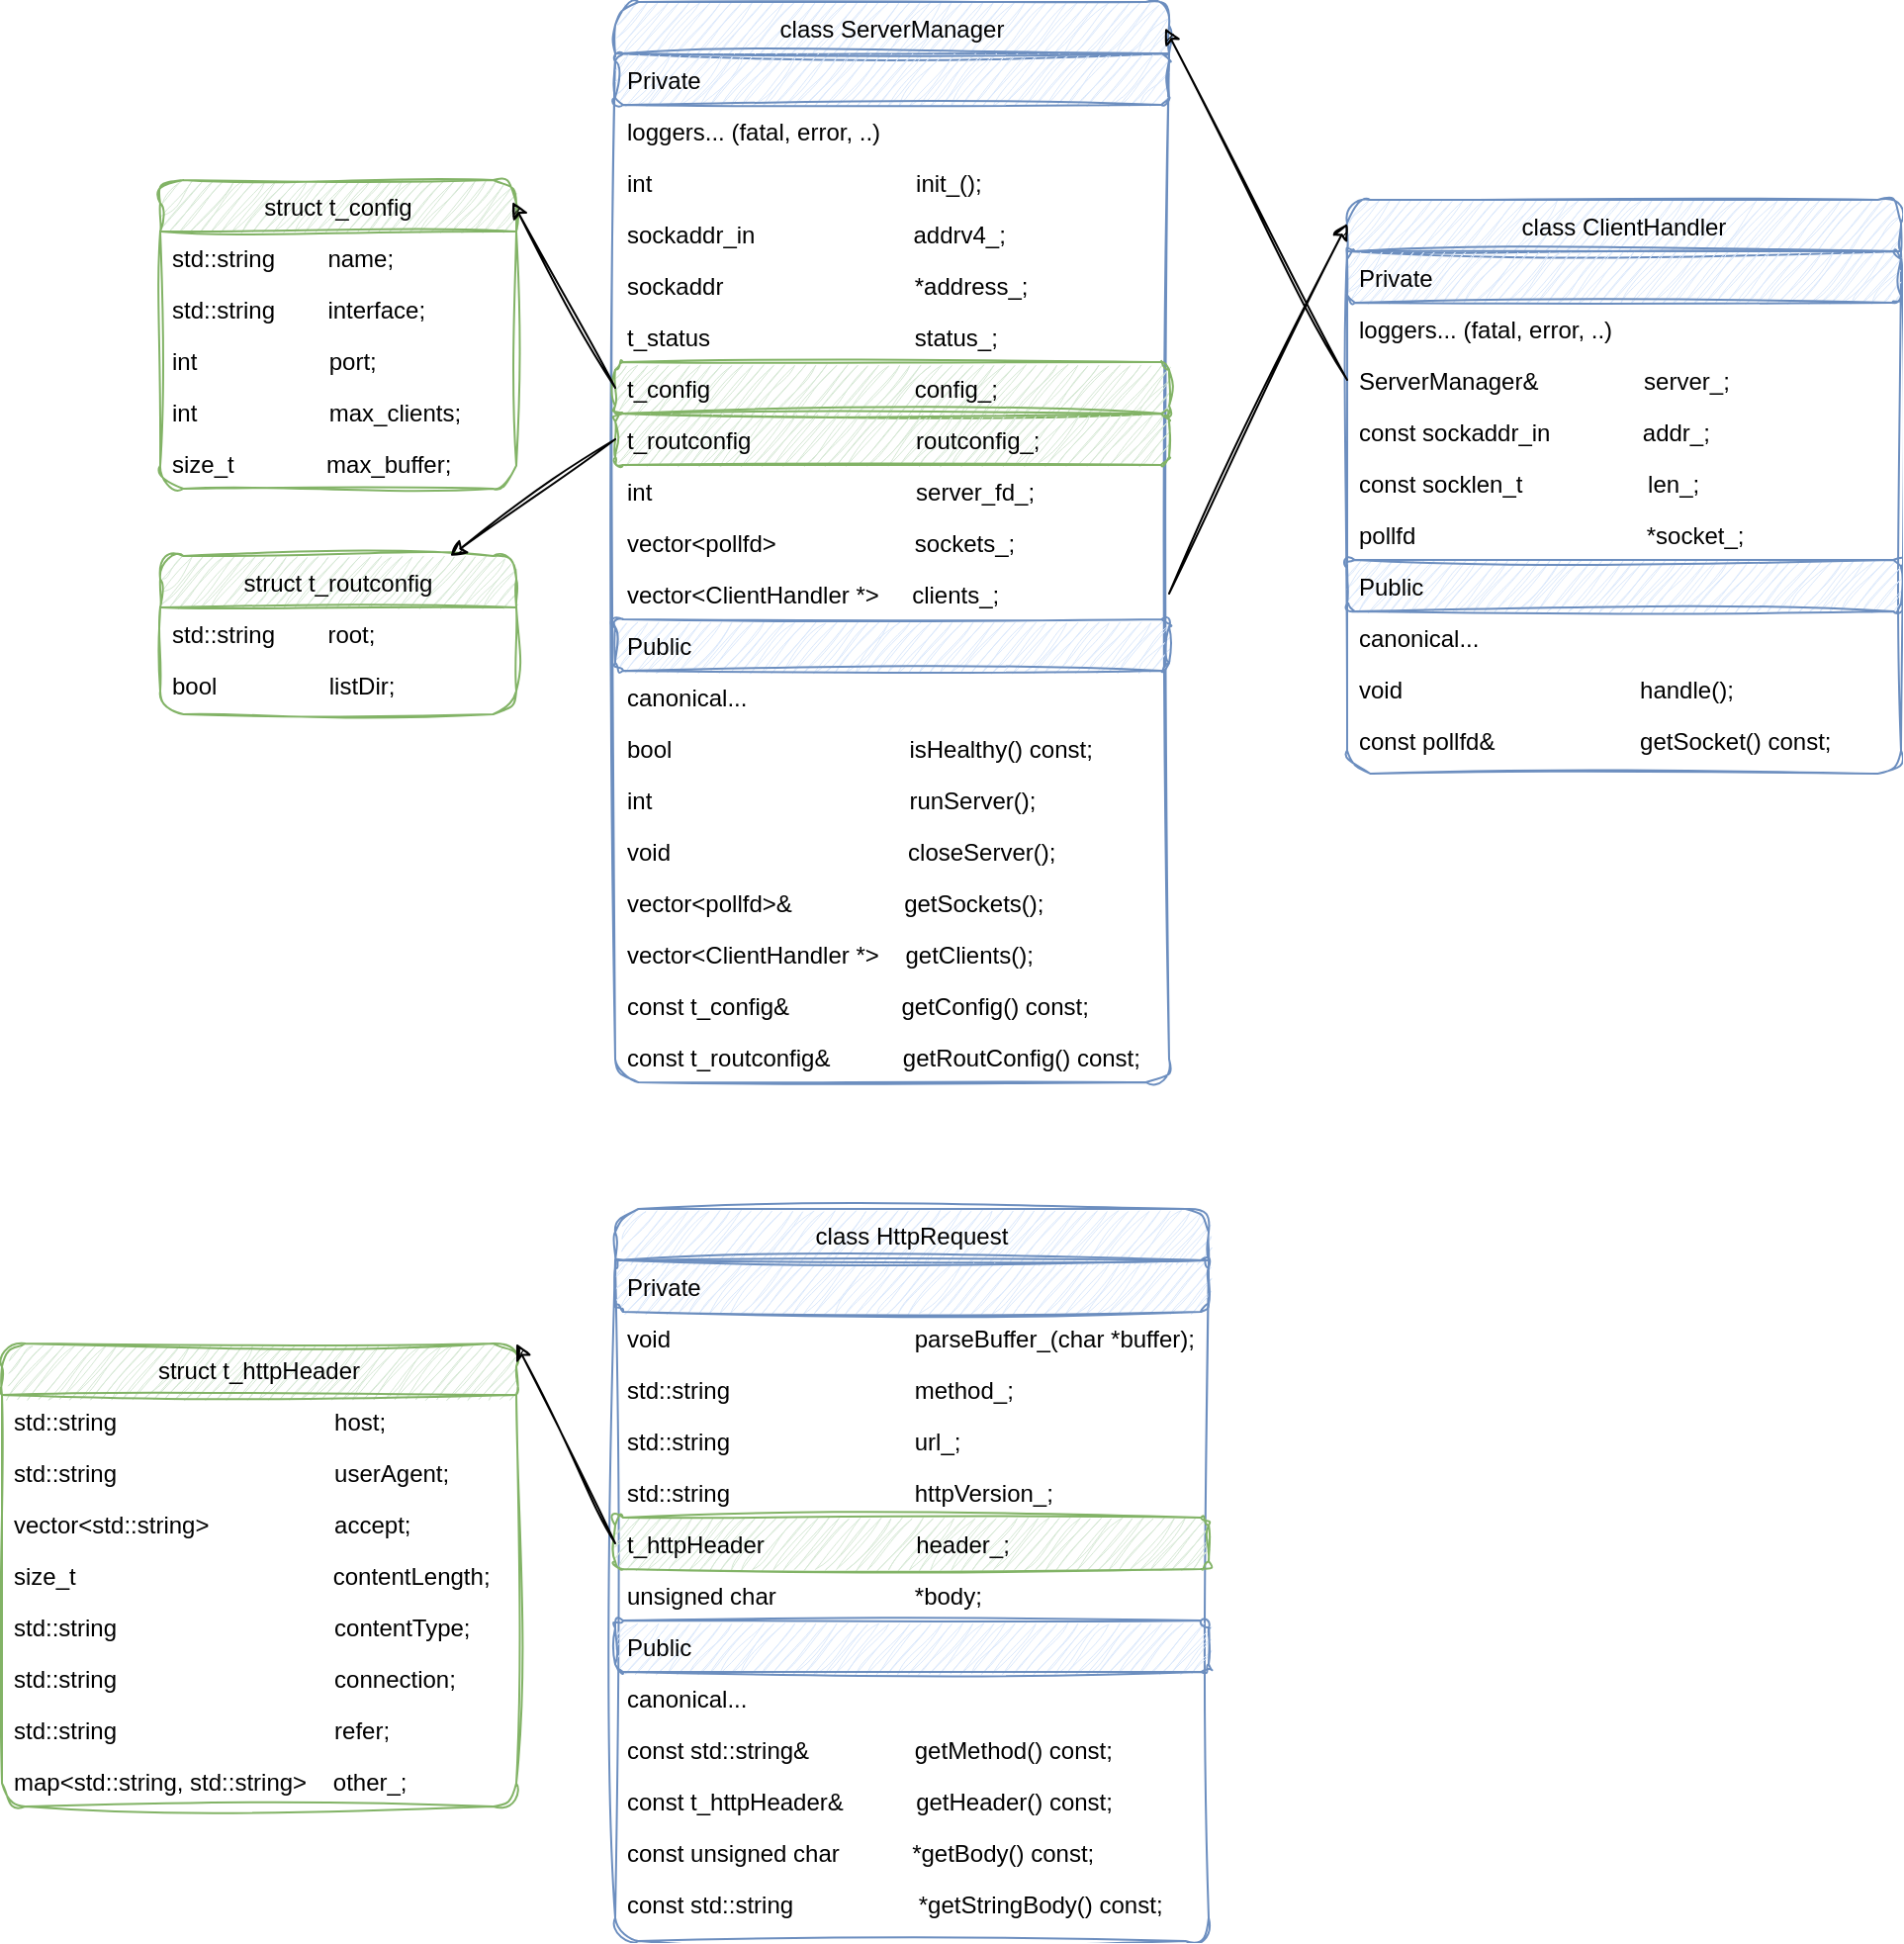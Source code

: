 <mxfile version="25.0.3">
  <diagram id="C5RBs43oDa-KdzZeNtuy" name="Page-1">
    <mxGraphModel dx="1368" dy="1107" grid="1" gridSize="10" guides="1" tooltips="1" connect="1" arrows="1" fold="1" page="1" pageScale="1" pageWidth="827" pageHeight="1169" math="0" shadow="0">
      <root>
        <mxCell id="WIyWlLk6GJQsqaUBKTNV-0" />
        <mxCell id="WIyWlLk6GJQsqaUBKTNV-1" parent="WIyWlLk6GJQsqaUBKTNV-0" />
        <mxCell id="zkfFHV4jXpPFQw0GAbJ--17" value="class ServerManager" style="swimlane;fontStyle=0;align=center;verticalAlign=top;childLayout=stackLayout;horizontal=1;startSize=26;horizontalStack=0;resizeParent=1;resizeLast=0;collapsible=1;marginBottom=0;rounded=1;shadow=0;strokeWidth=1;fillColor=#dae8fc;strokeColor=#6c8ebf;sketch=1;curveFitting=1;jiggle=2;" parent="WIyWlLk6GJQsqaUBKTNV-1" vertex="1">
          <mxGeometry x="370" y="30" width="280" height="546" as="geometry">
            <mxRectangle x="550" y="140" width="160" height="26" as="alternateBounds" />
          </mxGeometry>
        </mxCell>
        <mxCell id="zkfFHV4jXpPFQw0GAbJ--18" value="Private" style="text;align=left;verticalAlign=top;spacingLeft=4;spacingRight=4;overflow=hidden;rotatable=0;points=[[0,0.5],[1,0.5]];portConstraint=eastwest;fillColor=#dae8fc;strokeColor=#6c8ebf;sketch=1;curveFitting=1;jiggle=2;rounded=1;" parent="zkfFHV4jXpPFQw0GAbJ--17" vertex="1">
          <mxGeometry y="26" width="280" height="26" as="geometry" />
        </mxCell>
        <mxCell id="zkfFHV4jXpPFQw0GAbJ--19" value="loggers... (fatal, error, ..)" style="text;align=left;verticalAlign=top;spacingLeft=4;spacingRight=4;overflow=hidden;rotatable=0;points=[[0,0.5],[1,0.5]];portConstraint=eastwest;rounded=1;shadow=0;html=0;sketch=1;curveFitting=1;jiggle=2;" parent="zkfFHV4jXpPFQw0GAbJ--17" vertex="1">
          <mxGeometry y="52" width="280" height="26" as="geometry" />
        </mxCell>
        <mxCell id="zkfFHV4jXpPFQw0GAbJ--20" value="int                                        init_();" style="text;align=left;verticalAlign=top;spacingLeft=4;spacingRight=4;overflow=hidden;rotatable=0;points=[[0,0.5],[1,0.5]];portConstraint=eastwest;rounded=1;shadow=0;html=0;sketch=1;curveFitting=1;jiggle=2;" parent="zkfFHV4jXpPFQw0GAbJ--17" vertex="1">
          <mxGeometry y="78" width="280" height="26" as="geometry" />
        </mxCell>
        <mxCell id="zkfFHV4jXpPFQw0GAbJ--21" value="sockaddr_in                        addrv4_;" style="text;align=left;verticalAlign=top;spacingLeft=4;spacingRight=4;overflow=hidden;rotatable=0;points=[[0,0.5],[1,0.5]];portConstraint=eastwest;rounded=1;shadow=0;html=0;sketch=1;curveFitting=1;jiggle=2;" parent="zkfFHV4jXpPFQw0GAbJ--17" vertex="1">
          <mxGeometry y="104" width="280" height="26" as="geometry" />
        </mxCell>
        <mxCell id="zkfFHV4jXpPFQw0GAbJ--22" value="sockaddr                             *address_;" style="text;align=left;verticalAlign=top;spacingLeft=4;spacingRight=4;overflow=hidden;rotatable=0;points=[[0,0.5],[1,0.5]];portConstraint=eastwest;rounded=1;shadow=0;html=0;sketch=1;curveFitting=1;jiggle=2;" parent="zkfFHV4jXpPFQw0GAbJ--17" vertex="1">
          <mxGeometry y="130" width="280" height="26" as="geometry" />
        </mxCell>
        <mxCell id="pt8pcWJZ4zhVQiggrLXj-0" value="t_status                               status_;" style="text;align=left;verticalAlign=top;spacingLeft=4;spacingRight=4;overflow=hidden;rotatable=0;points=[[0,0.5],[1,0.5]];portConstraint=eastwest;rounded=1;shadow=0;html=0;sketch=1;curveFitting=1;jiggle=2;" vertex="1" parent="zkfFHV4jXpPFQw0GAbJ--17">
          <mxGeometry y="156" width="280" height="26" as="geometry" />
        </mxCell>
        <mxCell id="pt8pcWJZ4zhVQiggrLXj-1" value="t_config                               config_;" style="text;align=left;verticalAlign=top;spacingLeft=4;spacingRight=4;overflow=hidden;rotatable=0;points=[[0,0.5],[1,0.5]];portConstraint=eastwest;rounded=1;shadow=0;html=0;fillColor=#d5e8d4;strokeColor=#82b366;sketch=1;curveFitting=1;jiggle=2;" vertex="1" parent="zkfFHV4jXpPFQw0GAbJ--17">
          <mxGeometry y="182" width="280" height="26" as="geometry" />
        </mxCell>
        <mxCell id="pt8pcWJZ4zhVQiggrLXj-2" value="t_routconfig                         routconfig_;" style="text;align=left;verticalAlign=top;spacingLeft=4;spacingRight=4;overflow=hidden;rotatable=0;points=[[0,0.5],[1,0.5]];portConstraint=eastwest;rounded=1;shadow=0;html=0;fillColor=#d5e8d4;strokeColor=#82b366;sketch=1;curveFitting=1;jiggle=2;" vertex="1" parent="zkfFHV4jXpPFQw0GAbJ--17">
          <mxGeometry y="208" width="280" height="26" as="geometry" />
        </mxCell>
        <mxCell id="pt8pcWJZ4zhVQiggrLXj-3" value="int                                        server_fd_;" style="text;align=left;verticalAlign=top;spacingLeft=4;spacingRight=4;overflow=hidden;rotatable=0;points=[[0,0.5],[1,0.5]];portConstraint=eastwest;rounded=1;shadow=0;html=0;sketch=1;curveFitting=1;jiggle=2;" vertex="1" parent="zkfFHV4jXpPFQw0GAbJ--17">
          <mxGeometry y="234" width="280" height="26" as="geometry" />
        </mxCell>
        <mxCell id="pt8pcWJZ4zhVQiggrLXj-4" value="vector&lt;pollfd&gt;                     sockets_;" style="text;align=left;verticalAlign=top;spacingLeft=4;spacingRight=4;overflow=hidden;rotatable=0;points=[[0,0.5],[1,0.5]];portConstraint=eastwest;rounded=1;shadow=0;html=0;sketch=1;curveFitting=1;jiggle=2;" vertex="1" parent="zkfFHV4jXpPFQw0GAbJ--17">
          <mxGeometry y="260" width="280" height="26" as="geometry" />
        </mxCell>
        <mxCell id="pt8pcWJZ4zhVQiggrLXj-5" value="vector&lt;ClientHandler *&gt;     clients_;" style="text;align=left;verticalAlign=top;spacingLeft=4;spacingRight=4;overflow=hidden;rotatable=0;points=[[0,0.5],[1,0.5]];portConstraint=eastwest;rounded=1;shadow=0;html=0;sketch=1;curveFitting=1;jiggle=2;" vertex="1" parent="zkfFHV4jXpPFQw0GAbJ--17">
          <mxGeometry y="286" width="280" height="26" as="geometry" />
        </mxCell>
        <mxCell id="zkfFHV4jXpPFQw0GAbJ--24" value="Public" style="text;align=left;verticalAlign=top;spacingLeft=4;spacingRight=4;overflow=hidden;rotatable=0;points=[[0,0.5],[1,0.5]];portConstraint=eastwest;fillColor=#dae8fc;strokeColor=#6c8ebf;sketch=1;curveFitting=1;jiggle=2;rounded=1;" parent="zkfFHV4jXpPFQw0GAbJ--17" vertex="1">
          <mxGeometry y="312" width="280" height="26" as="geometry" />
        </mxCell>
        <mxCell id="zkfFHV4jXpPFQw0GAbJ--25" value="canonical..." style="text;align=left;verticalAlign=top;spacingLeft=4;spacingRight=4;overflow=hidden;rotatable=0;points=[[0,0.5],[1,0.5]];portConstraint=eastwest;sketch=1;curveFitting=1;jiggle=2;rounded=1;" parent="zkfFHV4jXpPFQw0GAbJ--17" vertex="1">
          <mxGeometry y="338" width="280" height="26" as="geometry" />
        </mxCell>
        <mxCell id="pt8pcWJZ4zhVQiggrLXj-6" value="bool                                    isHealthy() const;" style="text;align=left;verticalAlign=top;spacingLeft=4;spacingRight=4;overflow=hidden;rotatable=0;points=[[0,0.5],[1,0.5]];portConstraint=eastwest;sketch=1;curveFitting=1;jiggle=2;rounded=1;" vertex="1" parent="zkfFHV4jXpPFQw0GAbJ--17">
          <mxGeometry y="364" width="280" height="26" as="geometry" />
        </mxCell>
        <mxCell id="pt8pcWJZ4zhVQiggrLXj-7" value="int                                       runServer();" style="text;align=left;verticalAlign=top;spacingLeft=4;spacingRight=4;overflow=hidden;rotatable=0;points=[[0,0.5],[1,0.5]];portConstraint=eastwest;sketch=1;curveFitting=1;jiggle=2;rounded=1;" vertex="1" parent="zkfFHV4jXpPFQw0GAbJ--17">
          <mxGeometry y="390" width="280" height="26" as="geometry" />
        </mxCell>
        <mxCell id="pt8pcWJZ4zhVQiggrLXj-8" value="void                                    closeServer();" style="text;align=left;verticalAlign=top;spacingLeft=4;spacingRight=4;overflow=hidden;rotatable=0;points=[[0,0.5],[1,0.5]];portConstraint=eastwest;sketch=1;curveFitting=1;jiggle=2;rounded=1;" vertex="1" parent="zkfFHV4jXpPFQw0GAbJ--17">
          <mxGeometry y="416" width="280" height="26" as="geometry" />
        </mxCell>
        <mxCell id="pt8pcWJZ4zhVQiggrLXj-9" value="vector&lt;pollfd&gt;&amp;                  getSockets();" style="text;align=left;verticalAlign=top;spacingLeft=4;spacingRight=4;overflow=hidden;rotatable=0;points=[[0,0.5],[1,0.5]];portConstraint=eastwest;sketch=1;curveFitting=1;jiggle=2;rounded=1;" vertex="1" parent="zkfFHV4jXpPFQw0GAbJ--17">
          <mxGeometry y="442" width="280" height="26" as="geometry" />
        </mxCell>
        <mxCell id="pt8pcWJZ4zhVQiggrLXj-10" value="vector&lt;ClientHandler *&gt;    getClients();" style="text;align=left;verticalAlign=top;spacingLeft=4;spacingRight=4;overflow=hidden;rotatable=0;points=[[0,0.5],[1,0.5]];portConstraint=eastwest;sketch=1;curveFitting=1;jiggle=2;rounded=1;" vertex="1" parent="zkfFHV4jXpPFQw0GAbJ--17">
          <mxGeometry y="468" width="280" height="26" as="geometry" />
        </mxCell>
        <mxCell id="pt8pcWJZ4zhVQiggrLXj-11" value="const t_config&amp;                 getConfig() const;" style="text;align=left;verticalAlign=top;spacingLeft=4;spacingRight=4;overflow=hidden;rotatable=0;points=[[0,0.5],[1,0.5]];portConstraint=eastwest;sketch=1;curveFitting=1;jiggle=2;rounded=1;" vertex="1" parent="zkfFHV4jXpPFQw0GAbJ--17">
          <mxGeometry y="494" width="280" height="26" as="geometry" />
        </mxCell>
        <mxCell id="pt8pcWJZ4zhVQiggrLXj-12" value="const t_routconfig&amp;           getRoutConfig() const;" style="text;align=left;verticalAlign=top;spacingLeft=4;spacingRight=4;overflow=hidden;rotatable=0;points=[[0,0.5],[1,0.5]];portConstraint=eastwest;sketch=1;curveFitting=1;jiggle=2;rounded=1;" vertex="1" parent="zkfFHV4jXpPFQw0GAbJ--17">
          <mxGeometry y="520" width="280" height="26" as="geometry" />
        </mxCell>
        <mxCell id="pt8pcWJZ4zhVQiggrLXj-13" value="class ClientHandler" style="swimlane;fontStyle=0;align=center;verticalAlign=top;childLayout=stackLayout;horizontal=1;startSize=26;horizontalStack=0;resizeParent=1;resizeLast=0;collapsible=1;marginBottom=0;rounded=1;shadow=0;strokeWidth=1;fillColor=#dae8fc;strokeColor=#6c8ebf;sketch=1;curveFitting=1;jiggle=2;" vertex="1" parent="WIyWlLk6GJQsqaUBKTNV-1">
          <mxGeometry x="740" y="130" width="280" height="290" as="geometry">
            <mxRectangle x="550" y="140" width="160" height="26" as="alternateBounds" />
          </mxGeometry>
        </mxCell>
        <mxCell id="pt8pcWJZ4zhVQiggrLXj-14" value="Private" style="text;align=left;verticalAlign=top;spacingLeft=4;spacingRight=4;overflow=hidden;rotatable=0;points=[[0,0.5],[1,0.5]];portConstraint=eastwest;fillColor=#dae8fc;strokeColor=#6c8ebf;sketch=1;curveFitting=1;jiggle=2;rounded=1;" vertex="1" parent="pt8pcWJZ4zhVQiggrLXj-13">
          <mxGeometry y="26" width="280" height="26" as="geometry" />
        </mxCell>
        <mxCell id="pt8pcWJZ4zhVQiggrLXj-15" value="loggers... (fatal, error, ..)" style="text;align=left;verticalAlign=top;spacingLeft=4;spacingRight=4;overflow=hidden;rotatable=0;points=[[0,0.5],[1,0.5]];portConstraint=eastwest;rounded=1;shadow=0;html=0;sketch=1;curveFitting=1;jiggle=2;" vertex="1" parent="pt8pcWJZ4zhVQiggrLXj-13">
          <mxGeometry y="52" width="280" height="26" as="geometry" />
        </mxCell>
        <mxCell id="pt8pcWJZ4zhVQiggrLXj-16" value="ServerManager&amp;                server_;" style="text;align=left;verticalAlign=top;spacingLeft=4;spacingRight=4;overflow=hidden;rotatable=0;points=[[0,0.5],[1,0.5]];portConstraint=eastwest;rounded=1;shadow=0;html=0;sketch=1;curveFitting=1;jiggle=2;" vertex="1" parent="pt8pcWJZ4zhVQiggrLXj-13">
          <mxGeometry y="78" width="280" height="26" as="geometry" />
        </mxCell>
        <mxCell id="pt8pcWJZ4zhVQiggrLXj-17" value="const sockaddr_in              addr_;" style="text;align=left;verticalAlign=top;spacingLeft=4;spacingRight=4;overflow=hidden;rotatable=0;points=[[0,0.5],[1,0.5]];portConstraint=eastwest;rounded=1;shadow=0;html=0;sketch=1;curveFitting=1;jiggle=2;" vertex="1" parent="pt8pcWJZ4zhVQiggrLXj-13">
          <mxGeometry y="104" width="280" height="26" as="geometry" />
        </mxCell>
        <mxCell id="pt8pcWJZ4zhVQiggrLXj-18" value="const socklen_t                   len_;" style="text;align=left;verticalAlign=top;spacingLeft=4;spacingRight=4;overflow=hidden;rotatable=0;points=[[0,0.5],[1,0.5]];portConstraint=eastwest;rounded=1;shadow=0;html=0;sketch=1;curveFitting=1;jiggle=2;" vertex="1" parent="pt8pcWJZ4zhVQiggrLXj-13">
          <mxGeometry y="130" width="280" height="26" as="geometry" />
        </mxCell>
        <mxCell id="pt8pcWJZ4zhVQiggrLXj-19" value="pollfd                                   *socket_;" style="text;align=left;verticalAlign=top;spacingLeft=4;spacingRight=4;overflow=hidden;rotatable=0;points=[[0,0.5],[1,0.5]];portConstraint=eastwest;rounded=1;shadow=0;html=0;sketch=1;curveFitting=1;jiggle=2;" vertex="1" parent="pt8pcWJZ4zhVQiggrLXj-13">
          <mxGeometry y="156" width="280" height="26" as="geometry" />
        </mxCell>
        <mxCell id="pt8pcWJZ4zhVQiggrLXj-25" value="Public" style="text;align=left;verticalAlign=top;spacingLeft=4;spacingRight=4;overflow=hidden;rotatable=0;points=[[0,0.5],[1,0.5]];portConstraint=eastwest;fillColor=#dae8fc;strokeColor=#6c8ebf;sketch=1;curveFitting=1;jiggle=2;rounded=1;" vertex="1" parent="pt8pcWJZ4zhVQiggrLXj-13">
          <mxGeometry y="182" width="280" height="26" as="geometry" />
        </mxCell>
        <mxCell id="pt8pcWJZ4zhVQiggrLXj-26" value="canonical..." style="text;align=left;verticalAlign=top;spacingLeft=4;spacingRight=4;overflow=hidden;rotatable=0;points=[[0,0.5],[1,0.5]];portConstraint=eastwest;sketch=1;curveFitting=1;jiggle=2;rounded=1;" vertex="1" parent="pt8pcWJZ4zhVQiggrLXj-13">
          <mxGeometry y="208" width="280" height="26" as="geometry" />
        </mxCell>
        <mxCell id="pt8pcWJZ4zhVQiggrLXj-27" value="void                                    handle();" style="text;align=left;verticalAlign=top;spacingLeft=4;spacingRight=4;overflow=hidden;rotatable=0;points=[[0,0.5],[1,0.5]];portConstraint=eastwest;sketch=1;curveFitting=1;jiggle=2;rounded=1;" vertex="1" parent="pt8pcWJZ4zhVQiggrLXj-13">
          <mxGeometry y="234" width="280" height="26" as="geometry" />
        </mxCell>
        <mxCell id="pt8pcWJZ4zhVQiggrLXj-28" value="const pollfd&amp;                      getSocket() const;" style="text;align=left;verticalAlign=top;spacingLeft=4;spacingRight=4;overflow=hidden;rotatable=0;points=[[0,0.5],[1,0.5]];portConstraint=eastwest;sketch=1;curveFitting=1;jiggle=2;rounded=1;" vertex="1" parent="pt8pcWJZ4zhVQiggrLXj-13">
          <mxGeometry y="260" width="280" height="26" as="geometry" />
        </mxCell>
        <mxCell id="pt8pcWJZ4zhVQiggrLXj-34" style="rounded=0;orthogonalLoop=1;jettySize=auto;html=1;entryX=0.993;entryY=0.024;entryDx=0;entryDy=0;entryPerimeter=0;exitX=0;exitY=0.5;exitDx=0;exitDy=0;sketch=1;curveFitting=1;jiggle=2;" edge="1" parent="WIyWlLk6GJQsqaUBKTNV-1" source="pt8pcWJZ4zhVQiggrLXj-16" target="zkfFHV4jXpPFQw0GAbJ--17">
          <mxGeometry relative="1" as="geometry" />
        </mxCell>
        <mxCell id="pt8pcWJZ4zhVQiggrLXj-35" style="rounded=0;orthogonalLoop=1;jettySize=auto;html=1;entryX=0;entryY=0.041;entryDx=0;entryDy=0;entryPerimeter=0;exitX=1;exitY=0.5;exitDx=0;exitDy=0;sketch=1;curveFitting=1;jiggle=2;" edge="1" parent="WIyWlLk6GJQsqaUBKTNV-1" source="pt8pcWJZ4zhVQiggrLXj-5" target="pt8pcWJZ4zhVQiggrLXj-13">
          <mxGeometry relative="1" as="geometry" />
        </mxCell>
        <mxCell id="pt8pcWJZ4zhVQiggrLXj-36" value="struct t_config" style="swimlane;fontStyle=0;align=center;verticalAlign=top;childLayout=stackLayout;horizontal=1;startSize=26;horizontalStack=0;resizeParent=1;resizeLast=0;collapsible=1;marginBottom=0;rounded=1;shadow=0;strokeWidth=1;fillColor=#d5e8d4;strokeColor=#82b366;sketch=1;curveFitting=1;jiggle=2;" vertex="1" parent="WIyWlLk6GJQsqaUBKTNV-1">
          <mxGeometry x="140" y="120" width="180" height="156" as="geometry">
            <mxRectangle x="550" y="140" width="160" height="26" as="alternateBounds" />
          </mxGeometry>
        </mxCell>
        <mxCell id="pt8pcWJZ4zhVQiggrLXj-39" value="std::string        name;" style="text;align=left;verticalAlign=top;spacingLeft=4;spacingRight=4;overflow=hidden;rotatable=0;points=[[0,0.5],[1,0.5]];portConstraint=eastwest;rounded=1;shadow=0;html=0;sketch=1;curveFitting=1;jiggle=2;" vertex="1" parent="pt8pcWJZ4zhVQiggrLXj-36">
          <mxGeometry y="26" width="180" height="26" as="geometry" />
        </mxCell>
        <mxCell id="pt8pcWJZ4zhVQiggrLXj-40" value="std::string        interface;" style="text;align=left;verticalAlign=top;spacingLeft=4;spacingRight=4;overflow=hidden;rotatable=0;points=[[0,0.5],[1,0.5]];portConstraint=eastwest;rounded=1;shadow=0;html=0;sketch=1;curveFitting=1;jiggle=2;" vertex="1" parent="pt8pcWJZ4zhVQiggrLXj-36">
          <mxGeometry y="52" width="180" height="26" as="geometry" />
        </mxCell>
        <mxCell id="pt8pcWJZ4zhVQiggrLXj-41" value="int                    port;" style="text;align=left;verticalAlign=top;spacingLeft=4;spacingRight=4;overflow=hidden;rotatable=0;points=[[0,0.5],[1,0.5]];portConstraint=eastwest;rounded=1;shadow=0;html=0;sketch=1;curveFitting=1;jiggle=2;" vertex="1" parent="pt8pcWJZ4zhVQiggrLXj-36">
          <mxGeometry y="78" width="180" height="26" as="geometry" />
        </mxCell>
        <mxCell id="pt8pcWJZ4zhVQiggrLXj-42" value="int                    max_clients;" style="text;align=left;verticalAlign=top;spacingLeft=4;spacingRight=4;overflow=hidden;rotatable=0;points=[[0,0.5],[1,0.5]];portConstraint=eastwest;rounded=1;shadow=0;html=0;sketch=1;curveFitting=1;jiggle=2;" vertex="1" parent="pt8pcWJZ4zhVQiggrLXj-36">
          <mxGeometry y="104" width="180" height="26" as="geometry" />
        </mxCell>
        <mxCell id="pt8pcWJZ4zhVQiggrLXj-43" value="size_t               max_buffer;" style="text;align=left;verticalAlign=top;spacingLeft=4;spacingRight=4;overflow=hidden;rotatable=0;points=[[0,0.5],[1,0.5]];portConstraint=eastwest;rounded=1;shadow=0;html=0;sketch=1;curveFitting=1;jiggle=2;" vertex="1" parent="pt8pcWJZ4zhVQiggrLXj-36">
          <mxGeometry y="130" width="180" height="26" as="geometry" />
        </mxCell>
        <mxCell id="pt8pcWJZ4zhVQiggrLXj-57" value="struct t_routconfig" style="swimlane;fontStyle=0;align=center;verticalAlign=top;childLayout=stackLayout;horizontal=1;startSize=26;horizontalStack=0;resizeParent=1;resizeLast=0;collapsible=1;marginBottom=0;rounded=1;shadow=0;strokeWidth=1;fillColor=#d5e8d4;strokeColor=#82b366;sketch=1;curveFitting=1;jiggle=2;" vertex="1" parent="WIyWlLk6GJQsqaUBKTNV-1">
          <mxGeometry x="140" y="310" width="180" height="80" as="geometry">
            <mxRectangle x="550" y="140" width="160" height="26" as="alternateBounds" />
          </mxGeometry>
        </mxCell>
        <mxCell id="pt8pcWJZ4zhVQiggrLXj-58" value="std::string        root;" style="text;align=left;verticalAlign=top;spacingLeft=4;spacingRight=4;overflow=hidden;rotatable=0;points=[[0,0.5],[1,0.5]];portConstraint=eastwest;rounded=1;shadow=0;html=0;sketch=1;curveFitting=1;jiggle=2;" vertex="1" parent="pt8pcWJZ4zhVQiggrLXj-57">
          <mxGeometry y="26" width="180" height="26" as="geometry" />
        </mxCell>
        <mxCell id="pt8pcWJZ4zhVQiggrLXj-59" value="bool                 listDir;" style="text;align=left;verticalAlign=top;spacingLeft=4;spacingRight=4;overflow=hidden;rotatable=0;points=[[0,0.5],[1,0.5]];portConstraint=eastwest;rounded=1;shadow=0;html=0;sketch=1;curveFitting=1;jiggle=2;" vertex="1" parent="pt8pcWJZ4zhVQiggrLXj-57">
          <mxGeometry y="52" width="180" height="26" as="geometry" />
        </mxCell>
        <mxCell id="pt8pcWJZ4zhVQiggrLXj-63" style="rounded=0;orthogonalLoop=1;jettySize=auto;html=1;exitX=0;exitY=0.5;exitDx=0;exitDy=0;entryX=0.989;entryY=0.071;entryDx=0;entryDy=0;entryPerimeter=0;sketch=1;curveFitting=1;jiggle=2;" edge="1" parent="WIyWlLk6GJQsqaUBKTNV-1" source="pt8pcWJZ4zhVQiggrLXj-1" target="pt8pcWJZ4zhVQiggrLXj-36">
          <mxGeometry relative="1" as="geometry" />
        </mxCell>
        <mxCell id="pt8pcWJZ4zhVQiggrLXj-64" style="rounded=0;orthogonalLoop=1;jettySize=auto;html=1;exitX=0;exitY=0.5;exitDx=0;exitDy=0;sketch=1;curveFitting=1;jiggle=2;" edge="1" parent="WIyWlLk6GJQsqaUBKTNV-1" source="pt8pcWJZ4zhVQiggrLXj-2" target="pt8pcWJZ4zhVQiggrLXj-57">
          <mxGeometry relative="1" as="geometry" />
        </mxCell>
        <mxCell id="pt8pcWJZ4zhVQiggrLXj-65" value="class HttpRequest" style="swimlane;fontStyle=0;align=center;verticalAlign=top;childLayout=stackLayout;horizontal=1;startSize=26;horizontalStack=0;resizeParent=1;resizeLast=0;collapsible=1;marginBottom=0;rounded=1;shadow=0;strokeWidth=1;fillColor=#dae8fc;strokeColor=#6c8ebf;sketch=1;curveFitting=1;jiggle=2;" vertex="1" parent="WIyWlLk6GJQsqaUBKTNV-1">
          <mxGeometry x="370" y="640" width="300" height="370" as="geometry">
            <mxRectangle x="550" y="140" width="160" height="26" as="alternateBounds" />
          </mxGeometry>
        </mxCell>
        <mxCell id="pt8pcWJZ4zhVQiggrLXj-66" value="Private" style="text;align=left;verticalAlign=top;spacingLeft=4;spacingRight=4;overflow=hidden;rotatable=0;points=[[0,0.5],[1,0.5]];portConstraint=eastwest;fillColor=#dae8fc;strokeColor=#6c8ebf;sketch=1;curveFitting=1;jiggle=2;rounded=1;" vertex="1" parent="pt8pcWJZ4zhVQiggrLXj-65">
          <mxGeometry y="26" width="300" height="26" as="geometry" />
        </mxCell>
        <mxCell id="pt8pcWJZ4zhVQiggrLXj-68" value="void                                     parseBuffer_(char *buffer);" style="text;align=left;verticalAlign=top;spacingLeft=4;spacingRight=4;overflow=hidden;rotatable=0;points=[[0,0.5],[1,0.5]];portConstraint=eastwest;rounded=1;shadow=0;html=0;sketch=1;curveFitting=1;jiggle=2;" vertex="1" parent="pt8pcWJZ4zhVQiggrLXj-65">
          <mxGeometry y="52" width="300" height="26" as="geometry" />
        </mxCell>
        <mxCell id="pt8pcWJZ4zhVQiggrLXj-69" value="std::string                            method_;" style="text;align=left;verticalAlign=top;spacingLeft=4;spacingRight=4;overflow=hidden;rotatable=0;points=[[0,0.5],[1,0.5]];portConstraint=eastwest;rounded=1;shadow=0;html=0;sketch=1;curveFitting=1;jiggle=2;" vertex="1" parent="pt8pcWJZ4zhVQiggrLXj-65">
          <mxGeometry y="78" width="300" height="26" as="geometry" />
        </mxCell>
        <mxCell id="pt8pcWJZ4zhVQiggrLXj-70" value="std::string                            url_;" style="text;align=left;verticalAlign=top;spacingLeft=4;spacingRight=4;overflow=hidden;rotatable=0;points=[[0,0.5],[1,0.5]];portConstraint=eastwest;rounded=1;shadow=0;html=0;sketch=1;curveFitting=1;jiggle=2;" vertex="1" parent="pt8pcWJZ4zhVQiggrLXj-65">
          <mxGeometry y="104" width="300" height="26" as="geometry" />
        </mxCell>
        <mxCell id="pt8pcWJZ4zhVQiggrLXj-71" value="std::string                            httpVersion_;" style="text;align=left;verticalAlign=top;spacingLeft=4;spacingRight=4;overflow=hidden;rotatable=0;points=[[0,0.5],[1,0.5]];portConstraint=eastwest;rounded=1;shadow=0;html=0;sketch=1;curveFitting=1;jiggle=2;" vertex="1" parent="pt8pcWJZ4zhVQiggrLXj-65">
          <mxGeometry y="130" width="300" height="26" as="geometry" />
        </mxCell>
        <mxCell id="pt8pcWJZ4zhVQiggrLXj-72" value="t_httpHeader                       header_;" style="text;align=left;verticalAlign=top;spacingLeft=4;spacingRight=4;overflow=hidden;rotatable=0;points=[[0,0.5],[1,0.5]];portConstraint=eastwest;rounded=1;shadow=0;html=0;fillColor=#d5e8d4;strokeColor=#82b366;sketch=1;curveFitting=1;jiggle=2;" vertex="1" parent="pt8pcWJZ4zhVQiggrLXj-65">
          <mxGeometry y="156" width="300" height="26" as="geometry" />
        </mxCell>
        <mxCell id="pt8pcWJZ4zhVQiggrLXj-73" value="unsigned char                     *body;" style="text;align=left;verticalAlign=top;spacingLeft=4;spacingRight=4;overflow=hidden;rotatable=0;points=[[0,0.5],[1,0.5]];portConstraint=eastwest;rounded=1;shadow=0;html=0;sketch=1;curveFitting=1;jiggle=2;" vertex="1" parent="pt8pcWJZ4zhVQiggrLXj-65">
          <mxGeometry y="182" width="300" height="26" as="geometry" />
        </mxCell>
        <mxCell id="pt8pcWJZ4zhVQiggrLXj-77" value="Public" style="text;align=left;verticalAlign=top;spacingLeft=4;spacingRight=4;overflow=hidden;rotatable=0;points=[[0,0.5],[1,0.5]];portConstraint=eastwest;fillColor=#dae8fc;strokeColor=#6c8ebf;sketch=1;curveFitting=1;jiggle=2;rounded=1;" vertex="1" parent="pt8pcWJZ4zhVQiggrLXj-65">
          <mxGeometry y="208" width="300" height="26" as="geometry" />
        </mxCell>
        <mxCell id="pt8pcWJZ4zhVQiggrLXj-78" value="canonical..." style="text;align=left;verticalAlign=top;spacingLeft=4;spacingRight=4;overflow=hidden;rotatable=0;points=[[0,0.5],[1,0.5]];portConstraint=eastwest;sketch=1;curveFitting=1;jiggle=2;rounded=1;" vertex="1" parent="pt8pcWJZ4zhVQiggrLXj-65">
          <mxGeometry y="234" width="300" height="26" as="geometry" />
        </mxCell>
        <mxCell id="pt8pcWJZ4zhVQiggrLXj-79" value="const std::string&amp;                getMethod() const;" style="text;align=left;verticalAlign=top;spacingLeft=4;spacingRight=4;overflow=hidden;rotatable=0;points=[[0,0.5],[1,0.5]];portConstraint=eastwest;sketch=1;curveFitting=1;jiggle=2;rounded=1;" vertex="1" parent="pt8pcWJZ4zhVQiggrLXj-65">
          <mxGeometry y="260" width="300" height="26" as="geometry" />
        </mxCell>
        <mxCell id="pt8pcWJZ4zhVQiggrLXj-80" value="const t_httpHeader&amp;           getHeader() const;" style="text;align=left;verticalAlign=top;spacingLeft=4;spacingRight=4;overflow=hidden;rotatable=0;points=[[0,0.5],[1,0.5]];portConstraint=eastwest;sketch=1;curveFitting=1;jiggle=2;rounded=1;" vertex="1" parent="pt8pcWJZ4zhVQiggrLXj-65">
          <mxGeometry y="286" width="300" height="26" as="geometry" />
        </mxCell>
        <mxCell id="pt8pcWJZ4zhVQiggrLXj-81" value="const unsigned char           *getBody() const;" style="text;align=left;verticalAlign=top;spacingLeft=4;spacingRight=4;overflow=hidden;rotatable=0;points=[[0,0.5],[1,0.5]];portConstraint=eastwest;sketch=1;curveFitting=1;jiggle=2;rounded=1;" vertex="1" parent="pt8pcWJZ4zhVQiggrLXj-65">
          <mxGeometry y="312" width="300" height="26" as="geometry" />
        </mxCell>
        <mxCell id="pt8pcWJZ4zhVQiggrLXj-82" value="const std::string                   *getStringBody() const;" style="text;align=left;verticalAlign=top;spacingLeft=4;spacingRight=4;overflow=hidden;rotatable=0;points=[[0,0.5],[1,0.5]];portConstraint=eastwest;sketch=1;curveFitting=1;jiggle=2;rounded=1;" vertex="1" parent="pt8pcWJZ4zhVQiggrLXj-65">
          <mxGeometry y="338" width="300" height="26" as="geometry" />
        </mxCell>
        <mxCell id="pt8pcWJZ4zhVQiggrLXj-87" value="struct t_httpHeader" style="swimlane;fontStyle=0;align=center;verticalAlign=top;childLayout=stackLayout;horizontal=1;startSize=26;horizontalStack=0;resizeParent=1;resizeLast=0;collapsible=1;marginBottom=0;rounded=1;shadow=0;strokeWidth=1;fillColor=#d5e8d4;strokeColor=#82b366;gradientColor=none;sketch=1;curveFitting=1;jiggle=2;glass=0;" vertex="1" parent="WIyWlLk6GJQsqaUBKTNV-1">
          <mxGeometry x="60" y="708" width="260" height="234" as="geometry">
            <mxRectangle x="550" y="140" width="160" height="26" as="alternateBounds" />
          </mxGeometry>
        </mxCell>
        <mxCell id="pt8pcWJZ4zhVQiggrLXj-88" value="std::string                                 host;" style="text;align=left;verticalAlign=top;spacingLeft=4;spacingRight=4;overflow=hidden;rotatable=0;points=[[0,0.5],[1,0.5]];portConstraint=eastwest;rounded=1;shadow=0;html=0;sketch=1;curveFitting=1;jiggle=2;" vertex="1" parent="pt8pcWJZ4zhVQiggrLXj-87">
          <mxGeometry y="26" width="260" height="26" as="geometry" />
        </mxCell>
        <mxCell id="pt8pcWJZ4zhVQiggrLXj-89" value="std::string                                 userAgent;" style="text;align=left;verticalAlign=top;spacingLeft=4;spacingRight=4;overflow=hidden;rotatable=0;points=[[0,0.5],[1,0.5]];portConstraint=eastwest;rounded=1;shadow=0;html=0;sketch=1;curveFitting=1;jiggle=2;" vertex="1" parent="pt8pcWJZ4zhVQiggrLXj-87">
          <mxGeometry y="52" width="260" height="26" as="geometry" />
        </mxCell>
        <mxCell id="pt8pcWJZ4zhVQiggrLXj-90" value="vector&lt;std::string&gt;                   accept;" style="text;align=left;verticalAlign=top;spacingLeft=4;spacingRight=4;overflow=hidden;rotatable=0;points=[[0,0.5],[1,0.5]];portConstraint=eastwest;rounded=1;shadow=0;html=0;sketch=1;curveFitting=1;jiggle=2;" vertex="1" parent="pt8pcWJZ4zhVQiggrLXj-87">
          <mxGeometry y="78" width="260" height="26" as="geometry" />
        </mxCell>
        <mxCell id="pt8pcWJZ4zhVQiggrLXj-91" value="size_t                                       contentLength;" style="text;align=left;verticalAlign=top;spacingLeft=4;spacingRight=4;overflow=hidden;rotatable=0;points=[[0,0.5],[1,0.5]];portConstraint=eastwest;rounded=1;shadow=0;html=0;sketch=1;curveFitting=1;jiggle=2;" vertex="1" parent="pt8pcWJZ4zhVQiggrLXj-87">
          <mxGeometry y="104" width="260" height="26" as="geometry" />
        </mxCell>
        <mxCell id="pt8pcWJZ4zhVQiggrLXj-92" value="std::string                                 contentType;" style="text;align=left;verticalAlign=top;spacingLeft=4;spacingRight=4;overflow=hidden;rotatable=0;points=[[0,0.5],[1,0.5]];portConstraint=eastwest;rounded=1;shadow=0;html=0;sketch=1;curveFitting=1;jiggle=2;" vertex="1" parent="pt8pcWJZ4zhVQiggrLXj-87">
          <mxGeometry y="130" width="260" height="26" as="geometry" />
        </mxCell>
        <mxCell id="pt8pcWJZ4zhVQiggrLXj-93" value="std::string                                 connection;" style="text;align=left;verticalAlign=top;spacingLeft=4;spacingRight=4;overflow=hidden;rotatable=0;points=[[0,0.5],[1,0.5]];portConstraint=eastwest;rounded=1;shadow=0;html=0;sketch=1;curveFitting=1;jiggle=2;" vertex="1" parent="pt8pcWJZ4zhVQiggrLXj-87">
          <mxGeometry y="156" width="260" height="26" as="geometry" />
        </mxCell>
        <mxCell id="pt8pcWJZ4zhVQiggrLXj-94" value="std::string                                 refer;" style="text;align=left;verticalAlign=top;spacingLeft=4;spacingRight=4;overflow=hidden;rotatable=0;points=[[0,0.5],[1,0.5]];portConstraint=eastwest;rounded=1;shadow=0;html=0;sketch=1;curveFitting=1;jiggle=2;" vertex="1" parent="pt8pcWJZ4zhVQiggrLXj-87">
          <mxGeometry y="182" width="260" height="26" as="geometry" />
        </mxCell>
        <mxCell id="pt8pcWJZ4zhVQiggrLXj-95" value="map&lt;std::string, std::string&gt;    other_;" style="text;align=left;verticalAlign=top;spacingLeft=4;spacingRight=4;overflow=hidden;rotatable=0;points=[[0,0.5],[1,0.5]];portConstraint=eastwest;rounded=1;shadow=0;html=0;sketch=1;curveFitting=1;jiggle=2;" vertex="1" parent="pt8pcWJZ4zhVQiggrLXj-87">
          <mxGeometry y="208" width="260" height="26" as="geometry" />
        </mxCell>
        <mxCell id="pt8pcWJZ4zhVQiggrLXj-96" style="rounded=0;orthogonalLoop=1;jettySize=auto;html=1;exitX=0;exitY=0.5;exitDx=0;exitDy=0;entryX=1;entryY=0;entryDx=0;entryDy=0;sketch=1;curveFitting=1;jiggle=2;" edge="1" parent="WIyWlLk6GJQsqaUBKTNV-1" source="pt8pcWJZ4zhVQiggrLXj-72" target="pt8pcWJZ4zhVQiggrLXj-87">
          <mxGeometry relative="1" as="geometry" />
        </mxCell>
      </root>
    </mxGraphModel>
  </diagram>
</mxfile>
